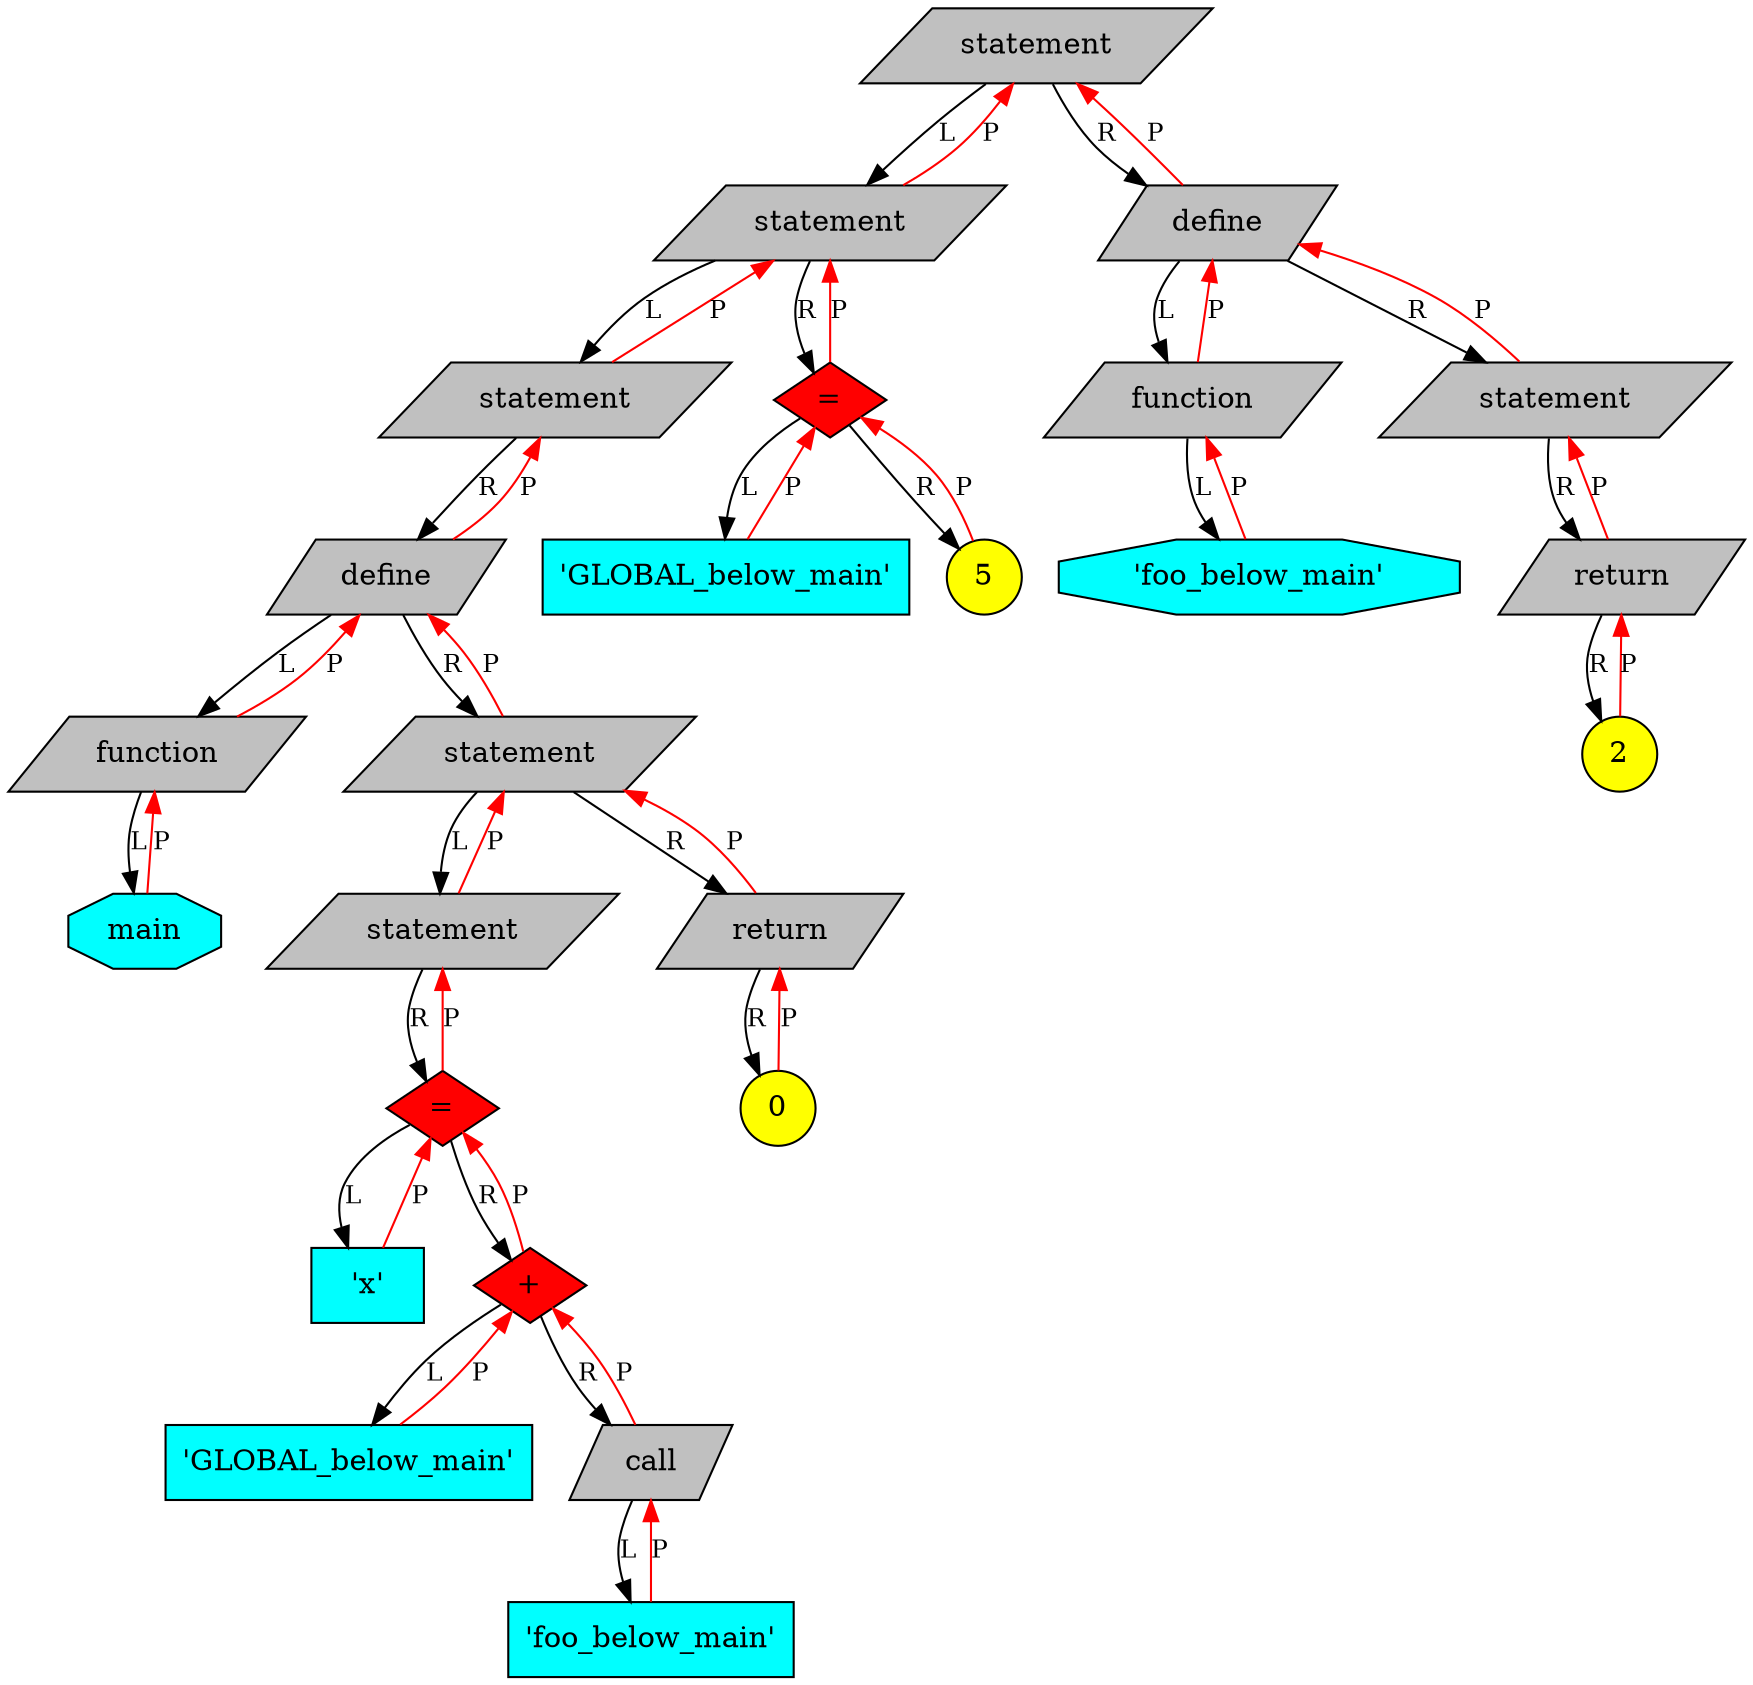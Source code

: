 digraph Tree{

	rankdir=UD;

	node[fontsize=14];

	77963072[shape=record, shape=parallelogram, style="filled", fillcolor=grey, label="statement"];
	77962144[shape=record, shape=parallelogram, style="filled", fillcolor=grey, label="statement"];
	77958368[shape=record, shape=parallelogram, style="filled", fillcolor=grey, label="statement"];
	77958480[shape=record, shape=parallelogram, style="filled", fillcolor=grey, label="define"];
	77958784[shape=record, shape=parallelogram, style="filled", fillcolor=grey, label="function"];
	77959088[shape=record, shape=octagon, style="filled", fillcolor=cyan, label="main"];
	77961232[shape=record, shape=parallelogram, style="filled", fillcolor=grey, label="statement"];
	77959392[shape=record, shape=parallelogram, style="filled", fillcolor=grey, label="statement"];
	77959504[shape=record, shape=diamond, style="filled", fillcolor=red, label="="];
	77959808[shape=record, shape=rectangle, style="filled", fillcolor=cyan, label="'x'"];
	77960832[shape=record, shape=diamond, style="filled", fillcolor=red, label="+"];
	77960016[shape=record, shape=rectangle, style="filled", fillcolor=cyan, label="'GLOBAL_below_main'"];
	77960224[shape=record, shape=parallelogram, style="filled", fillcolor=grey, label="call"];
	77960336[shape=record, shape=rectangle, style="filled", fillcolor=cyan, label="'foo_below_main'"];
	77961344[shape=record, shape=parallelogram, style="filled", fillcolor=grey, label="return"];
	77961648[shape=record, shape=circle, style="filled", fillcolor=yellow, label="0"];
	77962256[shape=record, shape=diamond, style="filled", fillcolor=red, label="="];
	77962560[shape=record, shape=rectangle, style="filled", fillcolor=cyan, label="'GLOBAL_below_main'"];
	77962768[shape=record, shape=circle, style="filled", fillcolor=yellow, label="5"];
	77963184[shape=record, shape=parallelogram, style="filled", fillcolor=grey, label="define"];
	77963488[shape=record, shape=parallelogram, style="filled", fillcolor=grey, label="function"];
	77963792[shape=record, shape=octagon, style="filled", fillcolor=cyan, label="'foo_below_main'"];
	77964000[shape=record, shape=parallelogram, style="filled", fillcolor=grey, label="statement"];
	77964112[shape=record, shape=parallelogram, style="filled", fillcolor=grey, label="return"];
	77964416[shape=record, shape=circle, style="filled", fillcolor=yellow, label="2"];

	77963072 -> 77962144[label = "L", fontsize=12]
	77963072 -> 77963184[label = "R", fontsize=12]
	77962144 -> 77963072[label = "P", color=red, fontsize=12]
	77962144 -> 77958368[label = "L", fontsize=12]
	77962144 -> 77962256[label = "R", fontsize=12]
	77958368 -> 77962144[label = "P", color=red, fontsize=12]
	77958368 -> 77958480[label = "R", fontsize=12]
	77958480 -> 77958368[label = "P", color=red, fontsize=12]
	77958480 -> 77958784[label = "L", fontsize=12]
	77958480 -> 77961232[label = "R", fontsize=12]
	77958784 -> 77958480[label = "P", color=red, fontsize=12]
	77958784 -> 77959088[label = "L", fontsize=12]
	77959088 -> 77958784[label = "P", color=red, fontsize=12]
	77961232 -> 77958480[label = "P", color=red, fontsize=12]
	77961232 -> 77959392[label = "L", fontsize=12]
	77961232 -> 77961344[label = "R", fontsize=12]
	77959392 -> 77961232[label = "P", color=red, fontsize=12]
	77959392 -> 77959504[label = "R", fontsize=12]
	77959504 -> 77959392[label = "P", color=red, fontsize=12]
	77959504 -> 77959808[label = "L", fontsize=12]
	77959504 -> 77960832[label = "R", fontsize=12]
	77959808 -> 77959504[label = "P", color=red, fontsize=12]
	77960832 -> 77959504[label = "P", color=red, fontsize=12]
	77960832 -> 77960016[label = "L", fontsize=12]
	77960832 -> 77960224[label = "R", fontsize=12]
	77960016 -> 77960832[label = "P", color=red, fontsize=12]
	77960224 -> 77960832[label = "P", color=red, fontsize=12]
	77960224 -> 77960336[label = "L", fontsize=12]
	77960336 -> 77960224[label = "P", color=red, fontsize=12]
	77961344 -> 77961232[label = "P", color=red, fontsize=12]
	77961344 -> 77961648[label = "R", fontsize=12]
	77961648 -> 77961344[label = "P", color=red, fontsize=12]
	77962256 -> 77962144[label = "P", color=red, fontsize=12]
	77962256 -> 77962560[label = "L", fontsize=12]
	77962256 -> 77962768[label = "R", fontsize=12]
	77962560 -> 77962256[label = "P", color=red, fontsize=12]
	77962768 -> 77962256[label = "P", color=red, fontsize=12]
	77963184 -> 77963072[label = "P", color=red, fontsize=12]
	77963184 -> 77963488[label = "L", fontsize=12]
	77963184 -> 77964000[label = "R", fontsize=12]
	77963488 -> 77963184[label = "P", color=red, fontsize=12]
	77963488 -> 77963792[label = "L", fontsize=12]
	77963792 -> 77963488[label = "P", color=red, fontsize=12]
	77964000 -> 77963184[label = "P", color=red, fontsize=12]
	77964000 -> 77964112[label = "R", fontsize=12]
	77964112 -> 77964000[label = "P", color=red, fontsize=12]
	77964112 -> 77964416[label = "R", fontsize=12]
	77964416 -> 77964112[label = "P", color=red, fontsize=12]

}